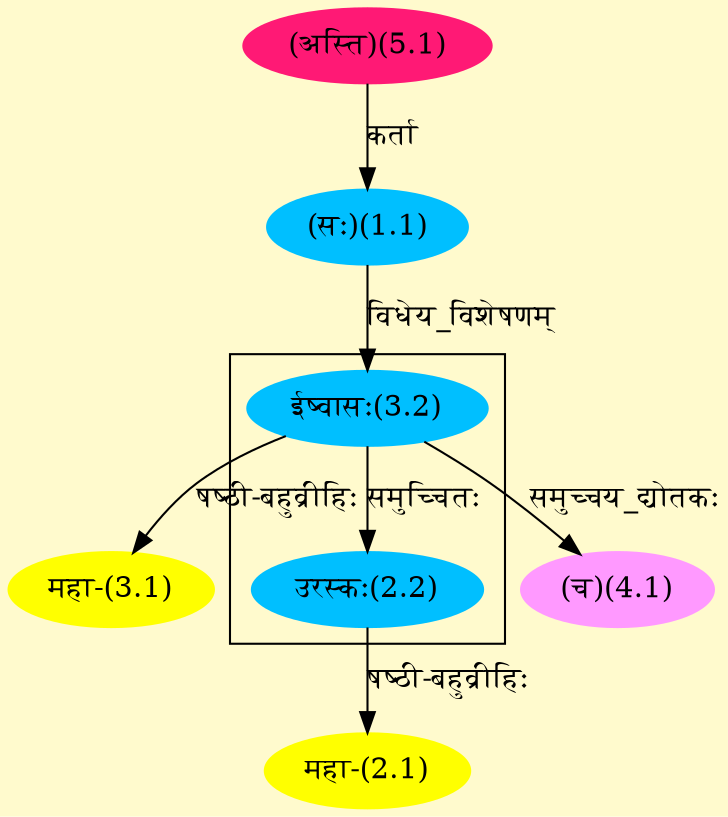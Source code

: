 digraph G{
rankdir=BT;
 compound=true;
 bgcolor="lemonchiffon1";

subgraph cluster_1{
Node2_2 [style=filled, color="#00BFFF" label = "उरस्कः(2.2)"]
Node3_2 [style=filled, color="#00BFFF" label = "ईष्वासः(3.2)"]

}
Node1_1 [style=filled, color="#00BFFF" label = "(सः)(1.1)"]
Node5_1 [style=filled, color="#FF1975" label = "(अस्ति)(5.1)"]
Node2_1 [style=filled, color="#FFFF00" label = "महा-(2.1)"]
Node2_2 [style=filled, color="#00BFFF" label = "उरस्कः(2.2)"]
Node3_1 [style=filled, color="#FFFF00" label = "महा-(3.1)"]
Node3_2 [style=filled, color="#00BFFF" label = "ईष्वासः(3.2)"]
Node4_1 [style=filled, color="#FF99FF" label = "(च)(4.1)"]
/* Start of Relations section */

Node1_1 -> Node5_1 [  label="कर्ता"  dir="back" ]
Node2_1 -> Node2_2 [  label="षष्ठी-बहुव्रीहिः"  dir="back" ]
Node2_2 -> Node3_2 [  label="समुच्चितः"  dir="back" ]
Node3_1 -> Node3_2 [  label="षष्ठी-बहुव्रीहिः"  dir="back" ]
Node3_2 -> Node1_1 [  label="विधेय_विशेषणम्"  dir="back" ]
Node4_1 -> Node3_2 [  label="समुच्चय_द्योतकः"  dir="back" ]
}
